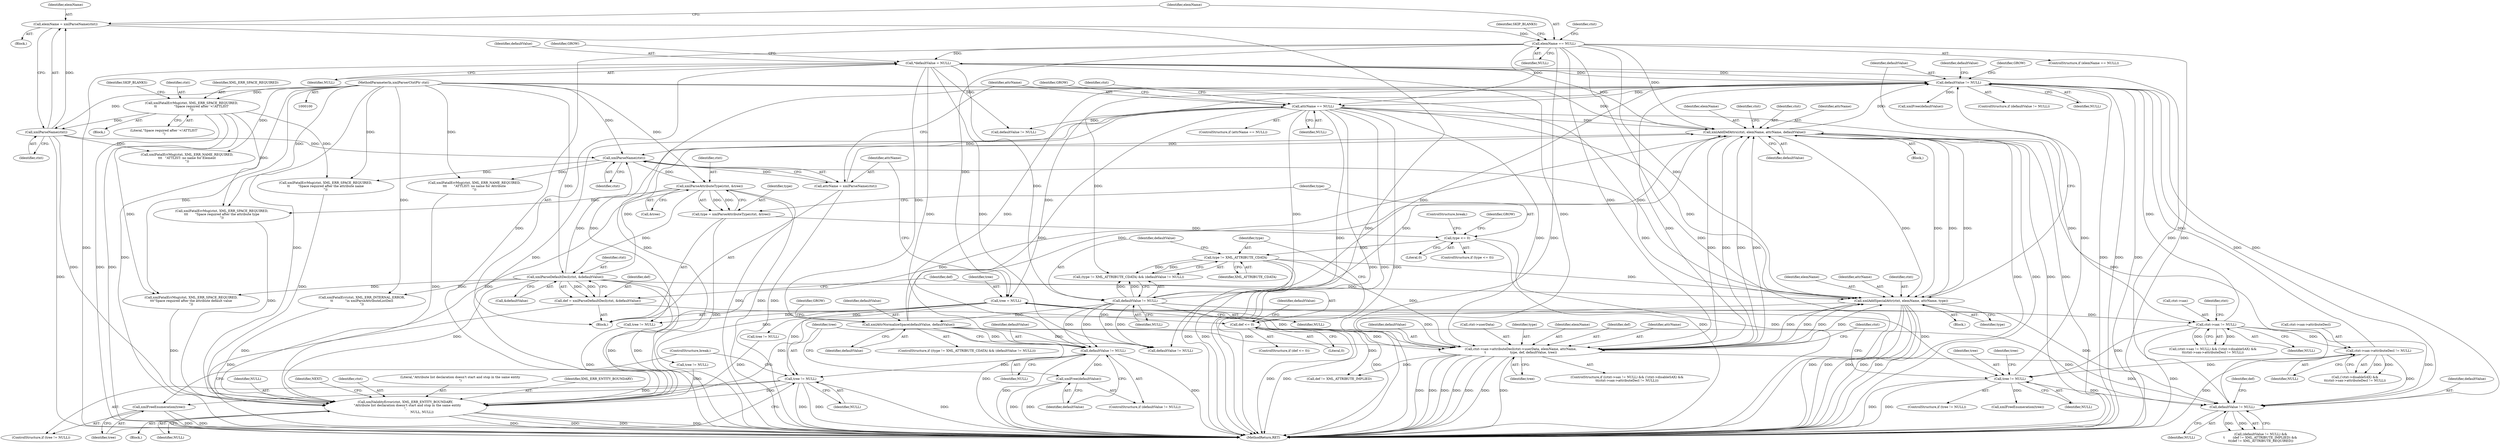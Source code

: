 digraph "0_Chrome_d0947db40187f4708c58e64cbd6013faf9eddeed_2@pointer" {
"1000308" [label="(Call,defaultValue != NULL)"];
"1000171" [label="(Call,*defaultValue = NULL)"];
"1000142" [label="(Call,elemName == NULL)"];
"1000137" [label="(Call,elemName = xmlParseName(ctxt))"];
"1000139" [label="(Call,xmlParseName(ctxt))"];
"1000132" [label="(Call,xmlFatalErrMsg(ctxt, XML_ERR_SPACE_REQUIRED,\n\t\t                 \"Space required after '<!ATTLIST'\n\"))"];
"1000101" [label="(MethodParameterIn,xmlParserCtxtPtr ctxt)"];
"1000389" [label="(Call,defaultValue != NULL)"];
"1000373" [label="(Call,xmlAddDefAttrs(ctxt, elemName, attrName, defaultValue))"];
"1000236" [label="(Call,xmlParseDefaultDecl(ctxt, &defaultValue))"];
"1000206" [label="(Call,xmlParseAttributeType(ctxt, &tree))"];
"1000180" [label="(Call,xmlParseName(ctxt))"];
"1000383" [label="(Call,xmlAddSpecialAttr(ctxt, elemName, attrName, type))"];
"1000339" [label="(Call,ctxt->sax->attributeDecl(ctxt->userData, elemName, attrName,\n\t                        type, def, defaultValue, tree))"];
"1000183" [label="(Call,attrName == NULL)"];
"1000178" [label="(Call,attrName = xmlParseName(ctxt))"];
"1000260" [label="(Call,type != XML_ATTRIBUTE_CDATA)"];
"1000211" [label="(Call,type <= 0)"];
"1000204" [label="(Call,type = xmlParseAttributeType(ctxt, &tree))"];
"1000241" [label="(Call,def <= 0)"];
"1000234" [label="(Call,def = xmlParseDefaultDecl(ctxt, &defaultValue))"];
"1000263" [label="(Call,defaultValue != NULL)"];
"1000266" [label="(Call,xmlAttrNormalizeSpace(defaultValue, defaultValue))"];
"1000175" [label="(Call,tree = NULL)"];
"1000362" [label="(Call,defaultValue != NULL)"];
"1000322" [label="(Call,ctxt->sax != NULL)"];
"1000351" [label="(Call,tree != NULL)"];
"1000332" [label="(Call,ctxt->sax->attributeDecl != NULL)"];
"1000311" [label="(Call,xmlFree(defaultValue))"];
"1000314" [label="(Call,tree != NULL)"];
"1000317" [label="(Call,xmlFreeEnumeration(tree))"];
"1000407" [label="(Call,xmlValidityError(ctxt, XML_ERR_ENTITY_BOUNDARY,\n    \"Attribute list declaration doesn't start and stop in the same entity\n\",\n                                 NULL, NULL))"];
"1000411" [label="(Identifier,NULL)"];
"1000137" [label="(Call,elemName = xmlParseName(ctxt))"];
"1000362" [label="(Call,defaultValue != NULL)"];
"1000179" [label="(Identifier,attrName)"];
"1000227" [label="(Call,tree != NULL)"];
"1000303" [label="(Call,xmlFatalErr(ctxt, XML_ERR_INTERNAL_ERROR,\n\t\t            \"in xmlParseAttributeListDecl\n\"))"];
"1000317" [label="(Call,xmlFreeEnumeration(tree))"];
"1000385" [label="(Identifier,elemName)"];
"1000413" [label="(Identifier,NEXT)"];
"1000133" [label="(Identifier,ctxt)"];
"1000174" [label="(Identifier,GROW)"];
"1000340" [label="(Call,ctxt->userData)"];
"1000309" [label="(Identifier,defaultValue)"];
"1000322" [label="(Call,ctxt->sax != NULL)"];
"1000345" [label="(Identifier,type)"];
"1000235" [label="(Identifier,def)"];
"1000247" [label="(Identifier,defaultValue)"];
"1000339" [label="(Call,ctxt->sax->attributeDecl(ctxt->userData, elemName, attrName,\n\t                        type, def, defaultValue, tree))"];
"1000147" [label="(Identifier,ctxt)"];
"1000320" [label="(ControlStructure,if ((ctxt->sax != NULL) && (!ctxt->disableSAX) &&\n\t\t(ctxt->sax->attributeDecl != NULL)))"];
"1000343" [label="(Identifier,elemName)"];
"1000185" [label="(Identifier,NULL)"];
"1000208" [label="(Call,&tree)"];
"1000173" [label="(Identifier,NULL)"];
"1000118" [label="(Block,)"];
"1000389" [label="(Call,defaultValue != NULL)"];
"1000182" [label="(ControlStructure,if (attrName == NULL))"];
"1000139" [label="(Call,xmlParseName(ctxt))"];
"1000138" [label="(Identifier,elemName)"];
"1000383" [label="(Call,xmlAddSpecialAttr(ctxt, elemName, attrName, type))"];
"1000321" [label="(Call,(ctxt->sax != NULL) && (!ctxt->disableSAX) &&\n\t\t(ctxt->sax->attributeDecl != NULL))"];
"1000394" [label="(Identifier,GROW)"];
"1000388" [label="(ControlStructure,if (defaultValue != NULL))"];
"1000263" [label="(Call,defaultValue != NULL)"];
"1000390" [label="(Identifier,defaultValue)"];
"1000346" [label="(Identifier,def)"];
"1000338" [label="(Identifier,NULL)"];
"1000260" [label="(Call,type != XML_ATTRIBUTE_CDATA)"];
"1000315" [label="(Identifier,tree)"];
"1000285" [label="(Call,defaultValue != NULL)"];
"1000204" [label="(Call,type = xmlParseAttributeType(ctxt, &tree))"];
"1000262" [label="(Identifier,XML_ATTRIBUTE_CDATA)"];
"1000215" [label="(ControlStructure,break;)"];
"1000181" [label="(Identifier,ctxt)"];
"1000261" [label="(Identifier,type)"];
"1000212" [label="(Identifier,type)"];
"1000307" [label="(ControlStructure,if (defaultValue != NULL))"];
"1000376" [label="(Identifier,attrName)"];
"1000318" [label="(Identifier,tree)"];
"1000237" [label="(Identifier,ctxt)"];
"1000359" [label="(Identifier,ctxt)"];
"1000375" [label="(Identifier,elemName)"];
"1000354" [label="(Call,xmlFreeEnumeration(tree))"];
"1000377" [label="(Identifier,defaultValue)"];
"1000192" [label="(Identifier,GROW)"];
"1000205" [label="(Identifier,type)"];
"1000140" [label="(Identifier,ctxt)"];
"1000264" [label="(Identifier,defaultValue)"];
"1000236" [label="(Call,xmlParseDefaultDecl(ctxt, &defaultValue))"];
"1000364" [label="(Identifier,NULL)"];
"1000141" [label="(ControlStructure,if (elemName == NULL))"];
"1000242" [label="(Identifier,def)"];
"1000373" [label="(Call,xmlAddDefAttrs(ctxt, elemName, attrName, defaultValue))"];
"1000171" [label="(Call,*defaultValue = NULL)"];
"1000351" [label="(Call,tree != NULL)"];
"1000210" [label="(ControlStructure,if (type <= 0))"];
"1000330" [label="(Identifier,ctxt)"];
"1000387" [label="(Identifier,type)"];
"1000258" [label="(ControlStructure,if ((type != XML_ATTRIBUTE_CDATA) && (defaultValue != NULL)))"];
"1000180" [label="(Call,xmlParseName(ctxt))"];
"1000344" [label="(Identifier,attrName)"];
"1000134" [label="(Identifier,XML_ERR_SPACE_REQUIRED)"];
"1000347" [label="(Identifier,defaultValue)"];
"1000143" [label="(Identifier,elemName)"];
"1000151" [label="(Identifier,SKIP_BLANKS)"];
"1000146" [label="(Call,xmlFatalErrMsg(ctxt, XML_ERR_NAME_REQUIRED,\n\t\t\t   \"ATTLIST: no name for Element\n\"))"];
"1000380" [label="(Identifier,ctxt)"];
"1000268" [label="(Identifier,defaultValue)"];
"1000366" [label="(Call,def != XML_ATTRIBUTE_IMPLIED)"];
"1000312" [label="(Identifier,defaultValue)"];
"1000408" [label="(Identifier,ctxt)"];
"1000374" [label="(Identifier,ctxt)"];
"1000332" [label="(Call,ctxt->sax->attributeDecl != NULL)"];
"1000252" [label="(Call,tree != NULL)"];
"1000316" [label="(Identifier,NULL)"];
"1000240" [label="(ControlStructure,if (def <= 0))"];
"1000246" [label="(Call,defaultValue != NULL)"];
"1000243" [label="(Literal,0)"];
"1000311" [label="(Call,xmlFree(defaultValue))"];
"1000314" [label="(Call,tree != NULL)"];
"1000391" [label="(Identifier,NULL)"];
"1000326" [label="(Identifier,NULL)"];
"1000414" [label="(MethodReturn,RET)"];
"1000142" [label="(Call,elemName == NULL)"];
"1000198" [label="(Call,xmlFatalErrMsg(ctxt, XML_ERR_SPACE_REQUIRED,\n\t\t        \"Space required after the attribute name\n\"))"];
"1000163" [label="(Block,)"];
"1000361" [label="(Call,(defaultValue != NULL) &&\n\t        (def != XML_ATTRIBUTE_IMPLIED) && \n\t\t(def != XML_ATTRIBUTE_REQUIRED))"];
"1000327" [label="(Call,(!ctxt->disableSAX) &&\n\t\t(ctxt->sax->attributeDecl != NULL))"];
"1000259" [label="(Call,(type != XML_ATTRIBUTE_CDATA) && (defaultValue != NULL))"];
"1000238" [label="(Call,&defaultValue)"];
"1000372" [label="(Block,)"];
"1000353" [label="(Identifier,NULL)"];
"1000280" [label="(Call,xmlFatalErrMsg(ctxt, XML_ERR_SPACE_REQUIRED,\n\t\t\t\"Space required after the attribute default value\n\"))"];
"1000183" [label="(Call,attrName == NULL)"];
"1000386" [label="(Identifier,attrName)"];
"1000352" [label="(Identifier,tree)"];
"1000267" [label="(Identifier,defaultValue)"];
"1000384" [label="(Identifier,ctxt)"];
"1000350" [label="(ControlStructure,if (tree != NULL))"];
"1000406" [label="(Block,)"];
"1000323" [label="(Call,ctxt->sax)"];
"1000206" [label="(Call,xmlParseAttributeType(ctxt, &tree))"];
"1000211" [label="(Call,type <= 0)"];
"1000392" [label="(Call,xmlFree(defaultValue))"];
"1000241" [label="(Call,def <= 0)"];
"1000410" [label="(Literal,\"Attribute list declaration doesn't start and stop in the same entity\n\")"];
"1000266" [label="(Call,xmlAttrNormalizeSpace(defaultValue, defaultValue))"];
"1000136" [label="(Identifier,SKIP_BLANKS)"];
"1000184" [label="(Identifier,attrName)"];
"1000333" [label="(Call,ctxt->sax->attributeDecl)"];
"1000213" [label="(Literal,0)"];
"1000172" [label="(Identifier,defaultValue)"];
"1000355" [label="(Identifier,tree)"];
"1000367" [label="(Identifier,def)"];
"1000393" [label="(Identifier,defaultValue)"];
"1000216" [label="(Identifier,GROW)"];
"1000178" [label="(Call,attrName = xmlParseName(ctxt))"];
"1000132" [label="(Call,xmlFatalErrMsg(ctxt, XML_ERR_SPACE_REQUIRED,\n\t\t                 \"Space required after '<!ATTLIST'\n\"))"];
"1000101" [label="(MethodParameterIn,xmlParserCtxtPtr ctxt)"];
"1000144" [label="(Identifier,NULL)"];
"1000177" [label="(Identifier,NULL)"];
"1000188" [label="(Identifier,ctxt)"];
"1000234" [label="(Call,def = xmlParseDefaultDecl(ctxt, &defaultValue))"];
"1000409" [label="(Identifier,XML_ERR_ENTITY_BOUNDARY)"];
"1000187" [label="(Call,xmlFatalErrMsg(ctxt, XML_ERR_NAME_REQUIRED,\n\t\t\t       \"ATTLIST: no name for Attribute\n\"))"];
"1000131" [label="(Block,)"];
"1000313" [label="(ControlStructure,if (tree != NULL))"];
"1000310" [label="(Identifier,NULL)"];
"1000207" [label="(Identifier,ctxt)"];
"1000175" [label="(Call,tree = NULL)"];
"1000382" [label="(Block,)"];
"1000291" [label="(Call,tree != NULL)"];
"1000176" [label="(Identifier,tree)"];
"1000412" [label="(Identifier,NULL)"];
"1000363" [label="(Identifier,defaultValue)"];
"1000222" [label="(Call,xmlFatalErrMsg(ctxt, XML_ERR_SPACE_REQUIRED,\n\t\t\t       \"Space required after the attribute type\n\"))"];
"1000135" [label="(Literal,\"Space required after '<!ATTLIST'\n\")"];
"1000407" [label="(Call,xmlValidityError(ctxt, XML_ERR_ENTITY_BOUNDARY,\n    \"Attribute list declaration doesn't start and stop in the same entity\n\",\n                                 NULL, NULL))"];
"1000269" [label="(Identifier,GROW)"];
"1000319" [label="(ControlStructure,break;)"];
"1000265" [label="(Identifier,NULL)"];
"1000308" [label="(Call,defaultValue != NULL)"];
"1000348" [label="(Identifier,tree)"];
"1000308" -> "1000307"  [label="AST: "];
"1000308" -> "1000310"  [label="CFG: "];
"1000309" -> "1000308"  [label="AST: "];
"1000310" -> "1000308"  [label="AST: "];
"1000312" -> "1000308"  [label="CFG: "];
"1000315" -> "1000308"  [label="CFG: "];
"1000308" -> "1000414"  [label="DDG: "];
"1000308" -> "1000414"  [label="DDG: "];
"1000171" -> "1000308"  [label="DDG: "];
"1000263" -> "1000308"  [label="DDG: "];
"1000263" -> "1000308"  [label="DDG: "];
"1000266" -> "1000308"  [label="DDG: "];
"1000183" -> "1000308"  [label="DDG: "];
"1000308" -> "1000311"  [label="DDG: "];
"1000308" -> "1000314"  [label="DDG: "];
"1000171" -> "1000163"  [label="AST: "];
"1000171" -> "1000173"  [label="CFG: "];
"1000172" -> "1000171"  [label="AST: "];
"1000173" -> "1000171"  [label="AST: "];
"1000174" -> "1000171"  [label="CFG: "];
"1000171" -> "1000414"  [label="DDG: "];
"1000142" -> "1000171"  [label="DDG: "];
"1000389" -> "1000171"  [label="DDG: "];
"1000171" -> "1000246"  [label="DDG: "];
"1000171" -> "1000263"  [label="DDG: "];
"1000171" -> "1000266"  [label="DDG: "];
"1000171" -> "1000285"  [label="DDG: "];
"1000171" -> "1000339"  [label="DDG: "];
"1000171" -> "1000362"  [label="DDG: "];
"1000171" -> "1000373"  [label="DDG: "];
"1000171" -> "1000389"  [label="DDG: "];
"1000142" -> "1000141"  [label="AST: "];
"1000142" -> "1000144"  [label="CFG: "];
"1000143" -> "1000142"  [label="AST: "];
"1000144" -> "1000142"  [label="AST: "];
"1000147" -> "1000142"  [label="CFG: "];
"1000151" -> "1000142"  [label="CFG: "];
"1000142" -> "1000414"  [label="DDG: "];
"1000142" -> "1000414"  [label="DDG: "];
"1000142" -> "1000414"  [label="DDG: "];
"1000137" -> "1000142"  [label="DDG: "];
"1000142" -> "1000175"  [label="DDG: "];
"1000142" -> "1000183"  [label="DDG: "];
"1000142" -> "1000339"  [label="DDG: "];
"1000142" -> "1000373"  [label="DDG: "];
"1000142" -> "1000383"  [label="DDG: "];
"1000142" -> "1000407"  [label="DDG: "];
"1000137" -> "1000118"  [label="AST: "];
"1000137" -> "1000139"  [label="CFG: "];
"1000138" -> "1000137"  [label="AST: "];
"1000139" -> "1000137"  [label="AST: "];
"1000143" -> "1000137"  [label="CFG: "];
"1000137" -> "1000414"  [label="DDG: "];
"1000139" -> "1000137"  [label="DDG: "];
"1000139" -> "1000140"  [label="CFG: "];
"1000140" -> "1000139"  [label="AST: "];
"1000139" -> "1000414"  [label="DDG: "];
"1000132" -> "1000139"  [label="DDG: "];
"1000101" -> "1000139"  [label="DDG: "];
"1000139" -> "1000146"  [label="DDG: "];
"1000139" -> "1000180"  [label="DDG: "];
"1000139" -> "1000407"  [label="DDG: "];
"1000132" -> "1000131"  [label="AST: "];
"1000132" -> "1000135"  [label="CFG: "];
"1000133" -> "1000132"  [label="AST: "];
"1000134" -> "1000132"  [label="AST: "];
"1000135" -> "1000132"  [label="AST: "];
"1000136" -> "1000132"  [label="CFG: "];
"1000132" -> "1000414"  [label="DDG: "];
"1000132" -> "1000414"  [label="DDG: "];
"1000101" -> "1000132"  [label="DDG: "];
"1000132" -> "1000198"  [label="DDG: "];
"1000132" -> "1000222"  [label="DDG: "];
"1000132" -> "1000280"  [label="DDG: "];
"1000101" -> "1000100"  [label="AST: "];
"1000101" -> "1000414"  [label="DDG: "];
"1000101" -> "1000146"  [label="DDG: "];
"1000101" -> "1000180"  [label="DDG: "];
"1000101" -> "1000187"  [label="DDG: "];
"1000101" -> "1000198"  [label="DDG: "];
"1000101" -> "1000206"  [label="DDG: "];
"1000101" -> "1000222"  [label="DDG: "];
"1000101" -> "1000236"  [label="DDG: "];
"1000101" -> "1000280"  [label="DDG: "];
"1000101" -> "1000303"  [label="DDG: "];
"1000101" -> "1000373"  [label="DDG: "];
"1000101" -> "1000383"  [label="DDG: "];
"1000101" -> "1000407"  [label="DDG: "];
"1000389" -> "1000388"  [label="AST: "];
"1000389" -> "1000391"  [label="CFG: "];
"1000390" -> "1000389"  [label="AST: "];
"1000391" -> "1000389"  [label="AST: "];
"1000393" -> "1000389"  [label="CFG: "];
"1000394" -> "1000389"  [label="CFG: "];
"1000389" -> "1000414"  [label="DDG: "];
"1000389" -> "1000414"  [label="DDG: "];
"1000389" -> "1000414"  [label="DDG: "];
"1000389" -> "1000175"  [label="DDG: "];
"1000389" -> "1000183"  [label="DDG: "];
"1000389" -> "1000259"  [label="DDG: "];
"1000373" -> "1000389"  [label="DDG: "];
"1000362" -> "1000389"  [label="DDG: "];
"1000362" -> "1000389"  [label="DDG: "];
"1000266" -> "1000389"  [label="DDG: "];
"1000263" -> "1000389"  [label="DDG: "];
"1000339" -> "1000389"  [label="DDG: "];
"1000322" -> "1000389"  [label="DDG: "];
"1000351" -> "1000389"  [label="DDG: "];
"1000332" -> "1000389"  [label="DDG: "];
"1000389" -> "1000392"  [label="DDG: "];
"1000389" -> "1000407"  [label="DDG: "];
"1000373" -> "1000372"  [label="AST: "];
"1000373" -> "1000377"  [label="CFG: "];
"1000374" -> "1000373"  [label="AST: "];
"1000375" -> "1000373"  [label="AST: "];
"1000376" -> "1000373"  [label="AST: "];
"1000377" -> "1000373"  [label="AST: "];
"1000380" -> "1000373"  [label="CFG: "];
"1000373" -> "1000414"  [label="DDG: "];
"1000373" -> "1000414"  [label="DDG: "];
"1000373" -> "1000414"  [label="DDG: "];
"1000373" -> "1000414"  [label="DDG: "];
"1000373" -> "1000180"  [label="DDG: "];
"1000373" -> "1000339"  [label="DDG: "];
"1000236" -> "1000373"  [label="DDG: "];
"1000339" -> "1000373"  [label="DDG: "];
"1000339" -> "1000373"  [label="DDG: "];
"1000339" -> "1000373"  [label="DDG: "];
"1000383" -> "1000373"  [label="DDG: "];
"1000183" -> "1000373"  [label="DDG: "];
"1000362" -> "1000373"  [label="DDG: "];
"1000266" -> "1000373"  [label="DDG: "];
"1000263" -> "1000373"  [label="DDG: "];
"1000373" -> "1000383"  [label="DDG: "];
"1000373" -> "1000383"  [label="DDG: "];
"1000373" -> "1000383"  [label="DDG: "];
"1000373" -> "1000407"  [label="DDG: "];
"1000236" -> "1000234"  [label="AST: "];
"1000236" -> "1000238"  [label="CFG: "];
"1000237" -> "1000236"  [label="AST: "];
"1000238" -> "1000236"  [label="AST: "];
"1000234" -> "1000236"  [label="CFG: "];
"1000236" -> "1000414"  [label="DDG: "];
"1000236" -> "1000414"  [label="DDG: "];
"1000236" -> "1000180"  [label="DDG: "];
"1000236" -> "1000234"  [label="DDG: "];
"1000236" -> "1000234"  [label="DDG: "];
"1000206" -> "1000236"  [label="DDG: "];
"1000236" -> "1000280"  [label="DDG: "];
"1000236" -> "1000303"  [label="DDG: "];
"1000236" -> "1000383"  [label="DDG: "];
"1000236" -> "1000407"  [label="DDG: "];
"1000206" -> "1000204"  [label="AST: "];
"1000206" -> "1000208"  [label="CFG: "];
"1000207" -> "1000206"  [label="AST: "];
"1000208" -> "1000206"  [label="AST: "];
"1000204" -> "1000206"  [label="CFG: "];
"1000206" -> "1000414"  [label="DDG: "];
"1000206" -> "1000414"  [label="DDG: "];
"1000206" -> "1000204"  [label="DDG: "];
"1000206" -> "1000204"  [label="DDG: "];
"1000180" -> "1000206"  [label="DDG: "];
"1000206" -> "1000222"  [label="DDG: "];
"1000206" -> "1000407"  [label="DDG: "];
"1000180" -> "1000178"  [label="AST: "];
"1000180" -> "1000181"  [label="CFG: "];
"1000181" -> "1000180"  [label="AST: "];
"1000178" -> "1000180"  [label="CFG: "];
"1000180" -> "1000178"  [label="DDG: "];
"1000383" -> "1000180"  [label="DDG: "];
"1000180" -> "1000187"  [label="DDG: "];
"1000180" -> "1000198"  [label="DDG: "];
"1000383" -> "1000382"  [label="AST: "];
"1000383" -> "1000387"  [label="CFG: "];
"1000384" -> "1000383"  [label="AST: "];
"1000385" -> "1000383"  [label="AST: "];
"1000386" -> "1000383"  [label="AST: "];
"1000387" -> "1000383"  [label="AST: "];
"1000390" -> "1000383"  [label="CFG: "];
"1000383" -> "1000414"  [label="DDG: "];
"1000383" -> "1000414"  [label="DDG: "];
"1000383" -> "1000414"  [label="DDG: "];
"1000383" -> "1000414"  [label="DDG: "];
"1000383" -> "1000414"  [label="DDG: "];
"1000383" -> "1000339"  [label="DDG: "];
"1000339" -> "1000383"  [label="DDG: "];
"1000339" -> "1000383"  [label="DDG: "];
"1000339" -> "1000383"  [label="DDG: "];
"1000183" -> "1000383"  [label="DDG: "];
"1000260" -> "1000383"  [label="DDG: "];
"1000383" -> "1000407"  [label="DDG: "];
"1000339" -> "1000320"  [label="AST: "];
"1000339" -> "1000348"  [label="CFG: "];
"1000340" -> "1000339"  [label="AST: "];
"1000343" -> "1000339"  [label="AST: "];
"1000344" -> "1000339"  [label="AST: "];
"1000345" -> "1000339"  [label="AST: "];
"1000346" -> "1000339"  [label="AST: "];
"1000347" -> "1000339"  [label="AST: "];
"1000348" -> "1000339"  [label="AST: "];
"1000359" -> "1000339"  [label="CFG: "];
"1000339" -> "1000414"  [label="DDG: "];
"1000339" -> "1000414"  [label="DDG: "];
"1000339" -> "1000414"  [label="DDG: "];
"1000339" -> "1000414"  [label="DDG: "];
"1000339" -> "1000414"  [label="DDG: "];
"1000339" -> "1000414"  [label="DDG: "];
"1000339" -> "1000414"  [label="DDG: "];
"1000183" -> "1000339"  [label="DDG: "];
"1000260" -> "1000339"  [label="DDG: "];
"1000241" -> "1000339"  [label="DDG: "];
"1000263" -> "1000339"  [label="DDG: "];
"1000266" -> "1000339"  [label="DDG: "];
"1000175" -> "1000339"  [label="DDG: "];
"1000339" -> "1000362"  [label="DDG: "];
"1000339" -> "1000366"  [label="DDG: "];
"1000183" -> "1000182"  [label="AST: "];
"1000183" -> "1000185"  [label="CFG: "];
"1000184" -> "1000183"  [label="AST: "];
"1000185" -> "1000183"  [label="AST: "];
"1000188" -> "1000183"  [label="CFG: "];
"1000192" -> "1000183"  [label="CFG: "];
"1000183" -> "1000414"  [label="DDG: "];
"1000183" -> "1000414"  [label="DDG: "];
"1000183" -> "1000414"  [label="DDG: "];
"1000178" -> "1000183"  [label="DDG: "];
"1000183" -> "1000227"  [label="DDG: "];
"1000183" -> "1000246"  [label="DDG: "];
"1000183" -> "1000263"  [label="DDG: "];
"1000183" -> "1000285"  [label="DDG: "];
"1000183" -> "1000322"  [label="DDG: "];
"1000183" -> "1000407"  [label="DDG: "];
"1000178" -> "1000163"  [label="AST: "];
"1000179" -> "1000178"  [label="AST: "];
"1000184" -> "1000178"  [label="CFG: "];
"1000178" -> "1000414"  [label="DDG: "];
"1000260" -> "1000259"  [label="AST: "];
"1000260" -> "1000262"  [label="CFG: "];
"1000261" -> "1000260"  [label="AST: "];
"1000262" -> "1000260"  [label="AST: "];
"1000264" -> "1000260"  [label="CFG: "];
"1000259" -> "1000260"  [label="CFG: "];
"1000260" -> "1000414"  [label="DDG: "];
"1000260" -> "1000414"  [label="DDG: "];
"1000260" -> "1000259"  [label="DDG: "];
"1000260" -> "1000259"  [label="DDG: "];
"1000211" -> "1000260"  [label="DDG: "];
"1000211" -> "1000210"  [label="AST: "];
"1000211" -> "1000213"  [label="CFG: "];
"1000212" -> "1000211"  [label="AST: "];
"1000213" -> "1000211"  [label="AST: "];
"1000215" -> "1000211"  [label="CFG: "];
"1000216" -> "1000211"  [label="CFG: "];
"1000211" -> "1000414"  [label="DDG: "];
"1000211" -> "1000414"  [label="DDG: "];
"1000204" -> "1000211"  [label="DDG: "];
"1000204" -> "1000163"  [label="AST: "];
"1000205" -> "1000204"  [label="AST: "];
"1000212" -> "1000204"  [label="CFG: "];
"1000204" -> "1000414"  [label="DDG: "];
"1000241" -> "1000240"  [label="AST: "];
"1000241" -> "1000243"  [label="CFG: "];
"1000242" -> "1000241"  [label="AST: "];
"1000243" -> "1000241"  [label="AST: "];
"1000247" -> "1000241"  [label="CFG: "];
"1000261" -> "1000241"  [label="CFG: "];
"1000241" -> "1000414"  [label="DDG: "];
"1000241" -> "1000414"  [label="DDG: "];
"1000234" -> "1000241"  [label="DDG: "];
"1000241" -> "1000366"  [label="DDG: "];
"1000234" -> "1000163"  [label="AST: "];
"1000235" -> "1000234"  [label="AST: "];
"1000242" -> "1000234"  [label="CFG: "];
"1000234" -> "1000414"  [label="DDG: "];
"1000263" -> "1000259"  [label="AST: "];
"1000263" -> "1000265"  [label="CFG: "];
"1000264" -> "1000263"  [label="AST: "];
"1000265" -> "1000263"  [label="AST: "];
"1000259" -> "1000263"  [label="CFG: "];
"1000263" -> "1000259"  [label="DDG: "];
"1000263" -> "1000259"  [label="DDG: "];
"1000263" -> "1000266"  [label="DDG: "];
"1000263" -> "1000285"  [label="DDG: "];
"1000263" -> "1000285"  [label="DDG: "];
"1000263" -> "1000322"  [label="DDG: "];
"1000263" -> "1000362"  [label="DDG: "];
"1000266" -> "1000258"  [label="AST: "];
"1000266" -> "1000268"  [label="CFG: "];
"1000267" -> "1000266"  [label="AST: "];
"1000268" -> "1000266"  [label="AST: "];
"1000269" -> "1000266"  [label="CFG: "];
"1000266" -> "1000414"  [label="DDG: "];
"1000266" -> "1000285"  [label="DDG: "];
"1000266" -> "1000362"  [label="DDG: "];
"1000175" -> "1000163"  [label="AST: "];
"1000175" -> "1000177"  [label="CFG: "];
"1000176" -> "1000175"  [label="AST: "];
"1000177" -> "1000175"  [label="AST: "];
"1000179" -> "1000175"  [label="CFG: "];
"1000175" -> "1000414"  [label="DDG: "];
"1000175" -> "1000227"  [label="DDG: "];
"1000175" -> "1000252"  [label="DDG: "];
"1000175" -> "1000291"  [label="DDG: "];
"1000175" -> "1000314"  [label="DDG: "];
"1000175" -> "1000351"  [label="DDG: "];
"1000362" -> "1000361"  [label="AST: "];
"1000362" -> "1000364"  [label="CFG: "];
"1000363" -> "1000362"  [label="AST: "];
"1000364" -> "1000362"  [label="AST: "];
"1000367" -> "1000362"  [label="CFG: "];
"1000361" -> "1000362"  [label="CFG: "];
"1000362" -> "1000361"  [label="DDG: "];
"1000362" -> "1000361"  [label="DDG: "];
"1000322" -> "1000362"  [label="DDG: "];
"1000351" -> "1000362"  [label="DDG: "];
"1000332" -> "1000362"  [label="DDG: "];
"1000322" -> "1000321"  [label="AST: "];
"1000322" -> "1000326"  [label="CFG: "];
"1000323" -> "1000322"  [label="AST: "];
"1000326" -> "1000322"  [label="AST: "];
"1000330" -> "1000322"  [label="CFG: "];
"1000321" -> "1000322"  [label="CFG: "];
"1000322" -> "1000414"  [label="DDG: "];
"1000322" -> "1000321"  [label="DDG: "];
"1000322" -> "1000321"  [label="DDG: "];
"1000322" -> "1000332"  [label="DDG: "];
"1000322" -> "1000351"  [label="DDG: "];
"1000351" -> "1000350"  [label="AST: "];
"1000351" -> "1000353"  [label="CFG: "];
"1000352" -> "1000351"  [label="AST: "];
"1000353" -> "1000351"  [label="AST: "];
"1000355" -> "1000351"  [label="CFG: "];
"1000359" -> "1000351"  [label="CFG: "];
"1000351" -> "1000414"  [label="DDG: "];
"1000351" -> "1000414"  [label="DDG: "];
"1000332" -> "1000351"  [label="DDG: "];
"1000351" -> "1000354"  [label="DDG: "];
"1000332" -> "1000327"  [label="AST: "];
"1000332" -> "1000338"  [label="CFG: "];
"1000333" -> "1000332"  [label="AST: "];
"1000338" -> "1000332"  [label="AST: "];
"1000327" -> "1000332"  [label="CFG: "];
"1000332" -> "1000414"  [label="DDG: "];
"1000332" -> "1000327"  [label="DDG: "];
"1000332" -> "1000327"  [label="DDG: "];
"1000311" -> "1000307"  [label="AST: "];
"1000311" -> "1000312"  [label="CFG: "];
"1000312" -> "1000311"  [label="AST: "];
"1000315" -> "1000311"  [label="CFG: "];
"1000311" -> "1000414"  [label="DDG: "];
"1000311" -> "1000414"  [label="DDG: "];
"1000314" -> "1000313"  [label="AST: "];
"1000314" -> "1000316"  [label="CFG: "];
"1000315" -> "1000314"  [label="AST: "];
"1000316" -> "1000314"  [label="AST: "];
"1000318" -> "1000314"  [label="CFG: "];
"1000319" -> "1000314"  [label="CFG: "];
"1000314" -> "1000414"  [label="DDG: "];
"1000314" -> "1000414"  [label="DDG: "];
"1000314" -> "1000414"  [label="DDG: "];
"1000314" -> "1000317"  [label="DDG: "];
"1000314" -> "1000407"  [label="DDG: "];
"1000317" -> "1000313"  [label="AST: "];
"1000317" -> "1000318"  [label="CFG: "];
"1000318" -> "1000317"  [label="AST: "];
"1000319" -> "1000317"  [label="CFG: "];
"1000317" -> "1000414"  [label="DDG: "];
"1000317" -> "1000414"  [label="DDG: "];
"1000407" -> "1000406"  [label="AST: "];
"1000407" -> "1000412"  [label="CFG: "];
"1000408" -> "1000407"  [label="AST: "];
"1000409" -> "1000407"  [label="AST: "];
"1000410" -> "1000407"  [label="AST: "];
"1000411" -> "1000407"  [label="AST: "];
"1000412" -> "1000407"  [label="AST: "];
"1000413" -> "1000407"  [label="CFG: "];
"1000407" -> "1000414"  [label="DDG: "];
"1000407" -> "1000414"  [label="DDG: "];
"1000407" -> "1000414"  [label="DDG: "];
"1000407" -> "1000414"  [label="DDG: "];
"1000187" -> "1000407"  [label="DDG: "];
"1000198" -> "1000407"  [label="DDG: "];
"1000222" -> "1000407"  [label="DDG: "];
"1000303" -> "1000407"  [label="DDG: "];
"1000280" -> "1000407"  [label="DDG: "];
"1000291" -> "1000407"  [label="DDG: "];
"1000252" -> "1000407"  [label="DDG: "];
"1000227" -> "1000407"  [label="DDG: "];
}
